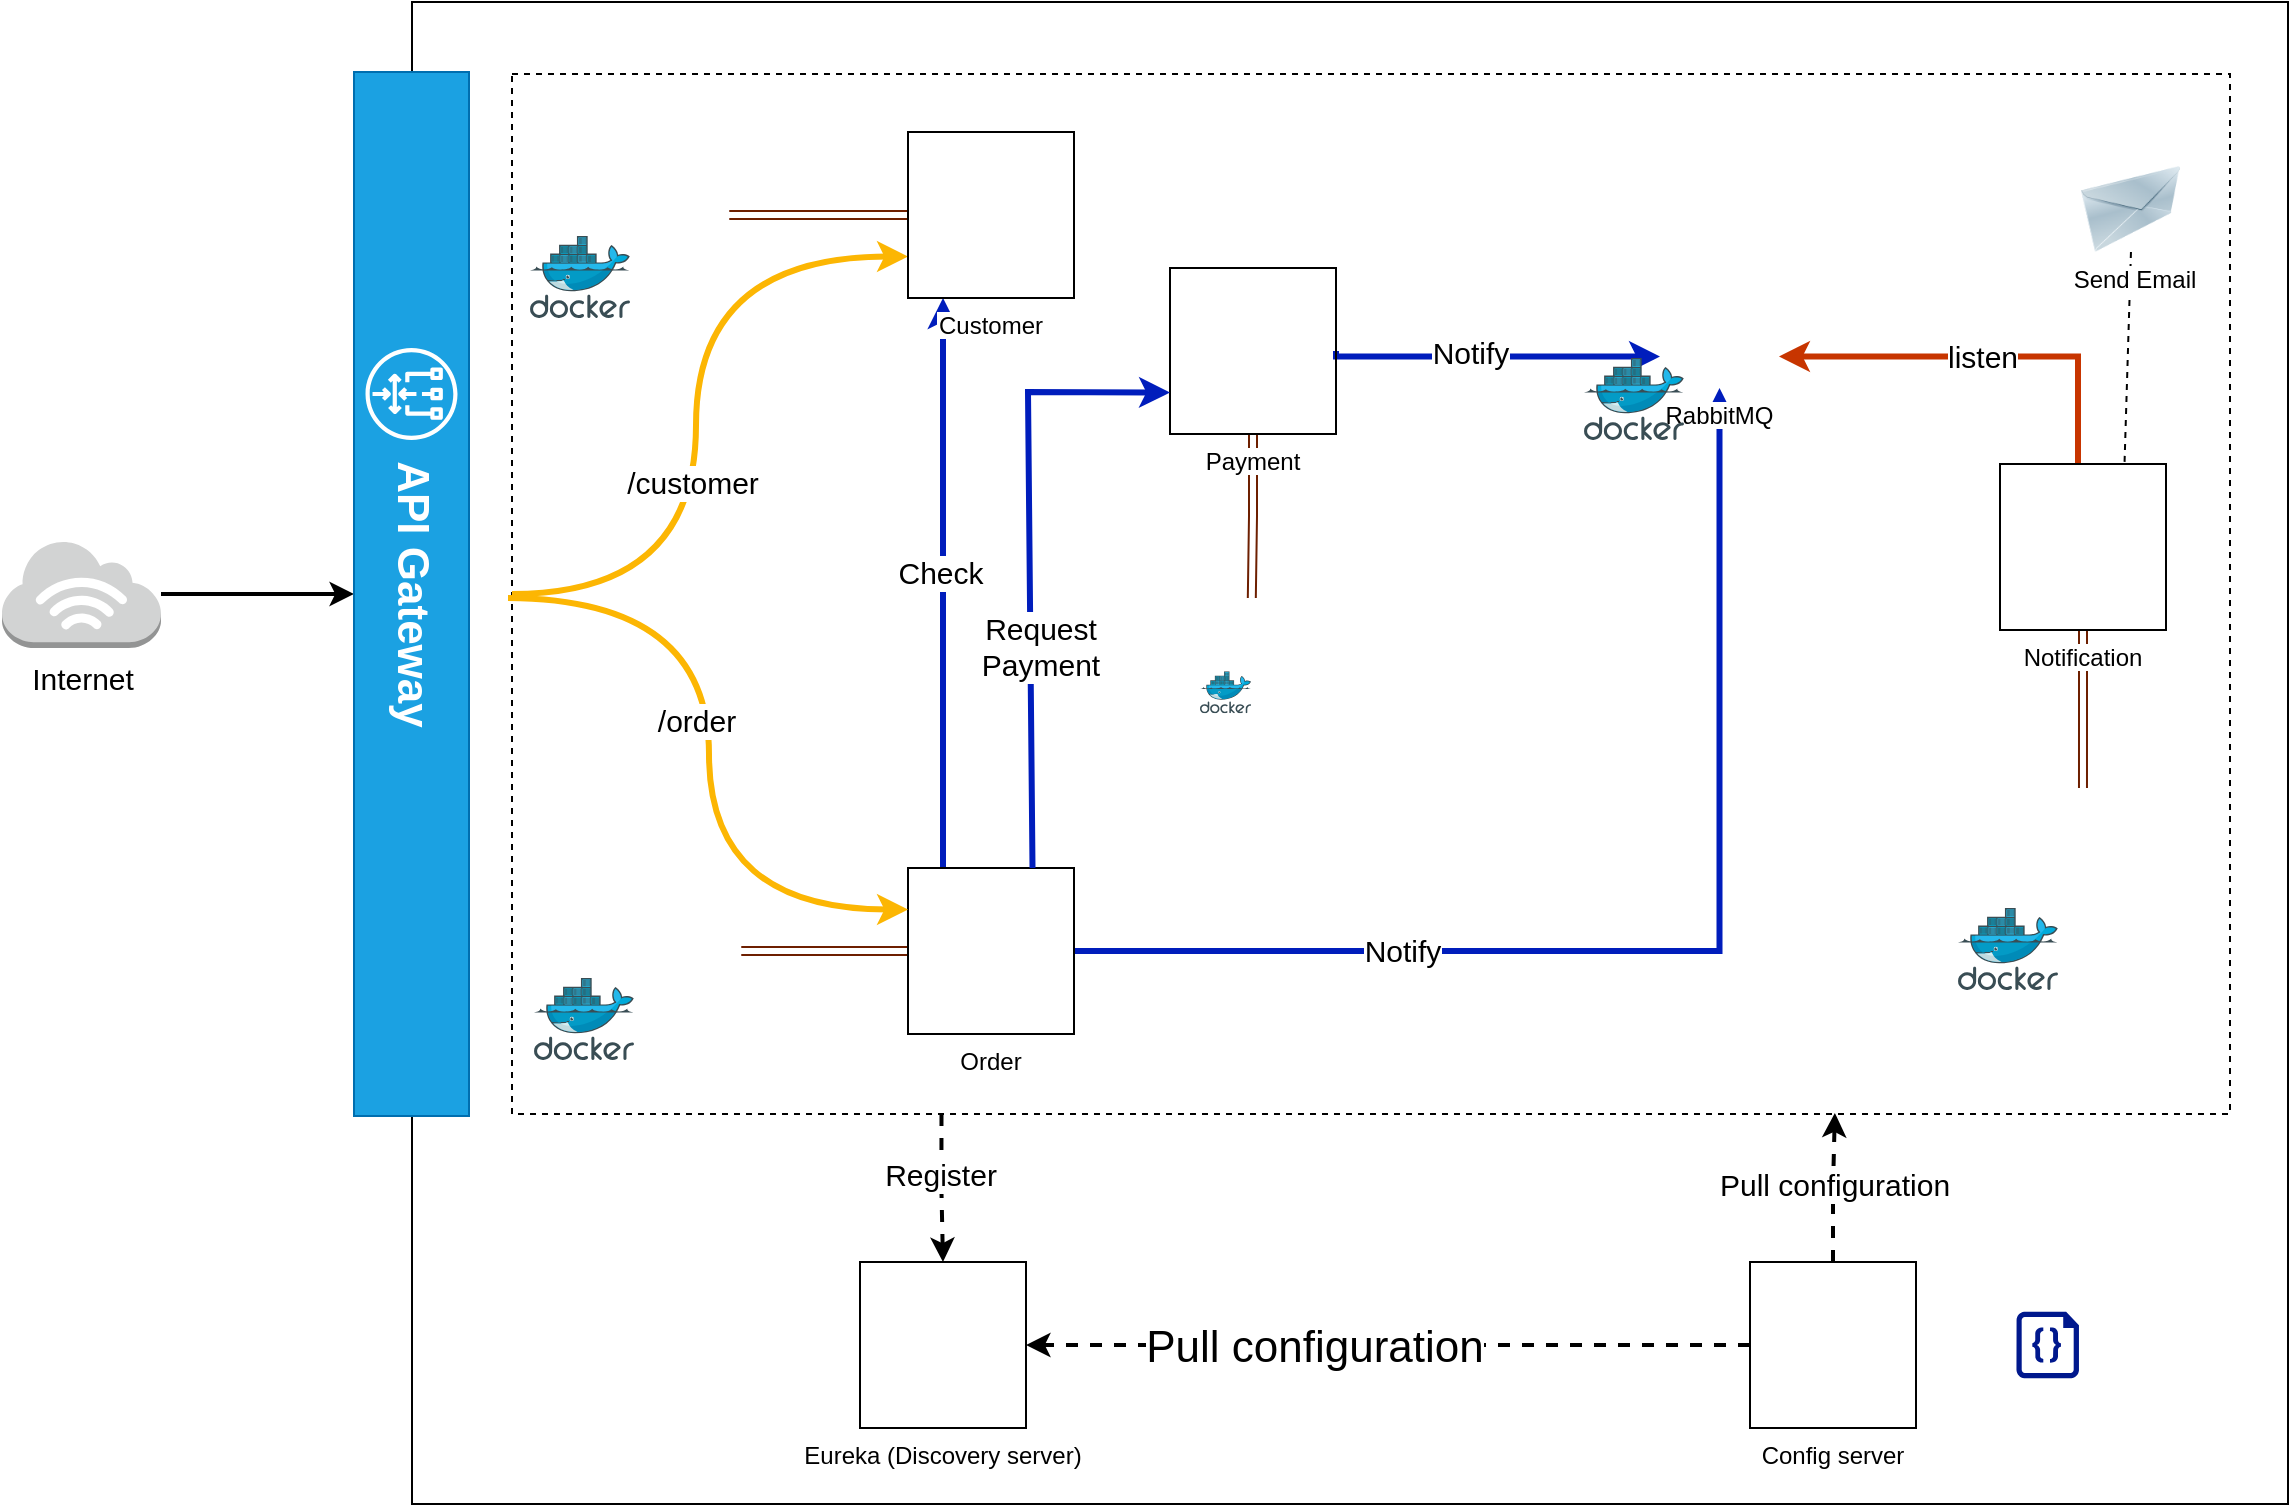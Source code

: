 <mxfile version="20.5.3" type="embed" pages="3"><diagram id="VbmSNMpitOyS2P8errUJ" name="Page-1"><mxGraphModel dx="2134" dy="1097" grid="0" gridSize="10" guides="1" tooltips="1" connect="1" arrows="1" fold="1" page="1" pageScale="1" pageWidth="1169" pageHeight="827" math="0" shadow="0"><root><mxCell id="0"/><mxCell id="1" parent="0"/><mxCell id="O6HLDK9tNG4gK17g9pfa-27" value="" style="rounded=0;whiteSpace=wrap;html=1;sketch=0;fillColor=none;" parent="1" vertex="1"><mxGeometry x="213" y="55" width="938" height="751" as="geometry"/></mxCell><mxCell id="O6HLDK9tNG4gK17g9pfa-96" style="edgeStyle=orthogonalEdgeStyle;rounded=0;orthogonalLoop=1;jettySize=auto;html=1;exitX=0.25;exitY=1;exitDx=0;exitDy=0;entryX=0.5;entryY=0;entryDx=0;entryDy=0;strokeColor=default;strokeWidth=2;fontSize=15;endSize=6;dashed=1;" parent="1" source="O6HLDK9tNG4gK17g9pfa-21" target="O6HLDK9tNG4gK17g9pfa-4" edge="1"><mxGeometry relative="1" as="geometry"/></mxCell><mxCell id="O6HLDK9tNG4gK17g9pfa-100" value="Register" style="edgeLabel;html=1;align=center;verticalAlign=middle;resizable=0;points=[];fontSize=15;" parent="O6HLDK9tNG4gK17g9pfa-96" vertex="1" connectable="0"><mxGeometry x="-0.213" y="-1" relative="1" as="geometry"><mxPoint as="offset"/></mxGeometry></mxCell><mxCell id="O6HLDK9tNG4gK17g9pfa-21" value="" style="rounded=0;whiteSpace=wrap;html=1;sketch=0;fillColor=none;dashed=1;" parent="1" vertex="1"><mxGeometry x="263" y="91" width="859" height="520" as="geometry"/></mxCell><mxCell id="O6HLDK9tNG4gK17g9pfa-70" value="listen" style="edgeStyle=orthogonalEdgeStyle;rounded=0;orthogonalLoop=1;jettySize=auto;html=1;entryX=1;entryY=0.75;entryDx=0;entryDy=0;fontSize=15;endSize=6;strokeWidth=3;fillColor=#fa6800;strokeColor=#C73500;" parent="1" source="O6HLDK9tNG4gK17g9pfa-8" target="O6HLDK9tNG4gK17g9pfa-10" edge="1"><mxGeometry relative="1" as="geometry"><Array as="points"><mxPoint x="1046" y="232"/></Array></mxGeometry></mxCell><mxCell id="O6HLDK9tNG4gK17g9pfa-72" style="edgeStyle=orthogonalEdgeStyle;rounded=0;orthogonalLoop=1;jettySize=auto;html=1;exitX=0.5;exitY=1;exitDx=0;exitDy=0;entryX=0.5;entryY=0;entryDx=0;entryDy=0;fontSize=15;strokeWidth=1;fillColor=#a0522d;strokeColor=#6D1F00;shape=link;" parent="1" source="O6HLDK9tNG4gK17g9pfa-8" edge="1"><mxGeometry relative="1" as="geometry"><mxPoint x="1048.495" y="448" as="targetPoint"/></mxGeometry></mxCell><mxCell id="O6HLDK9tNG4gK17g9pfa-8" value="Notification" style="shape=image;verticalLabelPosition=bottom;labelBackgroundColor=default;verticalAlign=top;aspect=fixed;imageAspect=0;image=https://pbs.twimg.com/profile_images/1235868806079057921/fTL08u_H_400x400.png;imageBorder=default;" parent="1" vertex="1"><mxGeometry x="1007" y="286" width="83" height="83" as="geometry"/></mxCell><mxCell id="O6HLDK9tNG4gK17g9pfa-4" value="Eureka (Discovery server)" style="shape=image;verticalLabelPosition=bottom;labelBackgroundColor=default;verticalAlign=top;aspect=fixed;imageAspect=0;image=https://pbs.twimg.com/profile_images/1235868806079057921/fTL08u_H_400x400.png;imageBorder=default;" parent="1" vertex="1"><mxGeometry x="437" y="685" width="83" height="83" as="geometry"/></mxCell><mxCell id="O6HLDK9tNG4gK17g9pfa-48" style="edgeStyle=orthogonalEdgeStyle;rounded=0;orthogonalLoop=1;jettySize=auto;html=1;fontSize=15;strokeWidth=1;fillColor=#a0522d;strokeColor=#6D1F00;shape=link;" parent="1" source="O6HLDK9tNG4gK17g9pfa-6" target="O6HLDK9tNG4gK17g9pfa-17" edge="1"><mxGeometry relative="1" as="geometry"/></mxCell><mxCell id="O6HLDK9tNG4gK17g9pfa-47" style="edgeStyle=orthogonalEdgeStyle;rounded=0;orthogonalLoop=1;jettySize=auto;html=1;fontSize=15;strokeWidth=1;fillColor=#a0522d;strokeColor=#6D1F00;shape=link;" parent="1" source="O6HLDK9tNG4gK17g9pfa-11" target="O6HLDK9tNG4gK17g9pfa-19" edge="1"><mxGeometry relative="1" as="geometry"/></mxCell><mxCell id="O6HLDK9tNG4gK17g9pfa-58" style="edgeStyle=orthogonalEdgeStyle;rounded=0;orthogonalLoop=1;jettySize=auto;html=1;fontSize=15;endSize=6;strokeWidth=3;strokeColor=#001DBC;fillColor=#0050ef;" parent="1" edge="1"><mxGeometry relative="1" as="geometry"><mxPoint x="478.5" y="488" as="sourcePoint"/><mxPoint x="478.5" y="203" as="targetPoint"/></mxGeometry></mxCell><mxCell id="O6HLDK9tNG4gK17g9pfa-78" value="Check" style="edgeLabel;html=1;align=center;verticalAlign=middle;resizable=0;points=[];fontSize=15;" parent="O6HLDK9tNG4gK17g9pfa-58" vertex="1" connectable="0"><mxGeometry x="-0.35" y="1" relative="1" as="geometry"><mxPoint x="-1" y="-56" as="offset"/></mxGeometry></mxCell><mxCell id="O6HLDK9tNG4gK17g9pfa-66" style="edgeStyle=orthogonalEdgeStyle;rounded=0;orthogonalLoop=1;jettySize=auto;html=1;fontSize=15;endSize=6;strokeWidth=3;fillColor=#0050ef;strokeColor=#001DBC;" parent="1" source="O6HLDK9tNG4gK17g9pfa-11" target="O6HLDK9tNG4gK17g9pfa-10" edge="1"><mxGeometry relative="1" as="geometry"/></mxCell><mxCell id="O6HLDK9tNG4gK17g9pfa-83" value="Notify" style="edgeLabel;html=1;align=center;verticalAlign=middle;resizable=0;points=[];fontSize=15;" parent="O6HLDK9tNG4gK17g9pfa-66" vertex="1" connectable="0"><mxGeometry x="-0.29" y="-1" relative="1" as="geometry"><mxPoint x="-51" y="-2" as="offset"/></mxGeometry></mxCell><mxCell id="O6HLDK9tNG4gK17g9pfa-11" value="Order" style="shape=image;verticalLabelPosition=bottom;labelBackgroundColor=default;verticalAlign=top;aspect=fixed;imageAspect=0;image=https://pbs.twimg.com/profile_images/1235868806079057921/fTL08u_H_400x400.png;imageBorder=default;" parent="1" vertex="1"><mxGeometry x="461" y="488" width="83" height="83" as="geometry"/></mxCell><mxCell id="O6HLDK9tNG4gK17g9pfa-17" value="" style="shape=image;verticalLabelPosition=bottom;labelBackgroundColor=default;verticalAlign=top;aspect=fixed;imageAspect=0;image=https://www.opc-router.de/wp-content/uploads/2021/03/mongodb_thumbnail.png;" parent="1" vertex="1"><mxGeometry x="301" y="114" width="70.63" height="95" as="geometry"/></mxCell><mxCell id="O6HLDK9tNG4gK17g9pfa-19" value="" style="shape=image;verticalLabelPosition=bottom;labelBackgroundColor=default;verticalAlign=top;aspect=fixed;imageAspect=0;image=https://upload.wikimedia.org/wikipedia/commons/thumb/b/ba/Database-postgres.svg/1448px-Database-postgres.svg.png;" parent="1" vertex="1"><mxGeometry x="307" y="479.6" width="70.63" height="99.8" as="geometry"/></mxCell><mxCell id="O6HLDK9tNG4gK17g9pfa-24" value="" style="sketch=0;aspect=fixed;html=1;points=[];align=center;image;fontSize=12;image=img/lib/mscae/Docker.svg;fillColor=none;" parent="1" vertex="1"><mxGeometry x="274" y="543" width="50" height="41" as="geometry"/></mxCell><mxCell id="O6HLDK9tNG4gK17g9pfa-25" value="" style="sketch=0;aspect=fixed;html=1;points=[];align=center;image;fontSize=12;image=img/lib/mscae/Docker.svg;fillColor=none;" parent="1" vertex="1"><mxGeometry x="272" y="172" width="50" height="41" as="geometry"/></mxCell><mxCell id="O6HLDK9tNG4gK17g9pfa-81" style="edgeStyle=orthogonalEdgeStyle;rounded=0;orthogonalLoop=1;jettySize=auto;html=1;exitX=1;exitY=0.5;exitDx=0;exitDy=0;entryX=0;entryY=0.75;entryDx=0;entryDy=0;strokeColor=#001DBC;strokeWidth=3;fontSize=15;endSize=6;fillColor=#0050ef;" parent="1" source="O6HLDK9tNG4gK17g9pfa-2" target="O6HLDK9tNG4gK17g9pfa-10" edge="1"><mxGeometry relative="1" as="geometry"><Array as="points"><mxPoint x="675" y="232"/></Array></mxGeometry></mxCell><mxCell id="O6HLDK9tNG4gK17g9pfa-84" value="Notify" style="edgeLabel;html=1;align=center;verticalAlign=middle;resizable=0;points=[];fontSize=15;" parent="O6HLDK9tNG4gK17g9pfa-81" vertex="1" connectable="0"><mxGeometry x="-0.105" y="-2" relative="1" as="geometry"><mxPoint x="-4" y="-5" as="offset"/></mxGeometry></mxCell><mxCell id="O6HLDK9tNG4gK17g9pfa-93" style="edgeStyle=orthogonalEdgeStyle;rounded=0;orthogonalLoop=1;jettySize=auto;html=1;entryX=0.25;entryY=0;entryDx=0;entryDy=0;strokeColor=#6D1F00;strokeWidth=1;fontSize=15;endSize=6;fillColor=#a0522d;shape=link;" parent="1" source="O6HLDK9tNG4gK17g9pfa-2" target="O6HLDK9tNG4gK17g9pfa-87" edge="1"><mxGeometry relative="1" as="geometry"/></mxCell><mxCell id="O6HLDK9tNG4gK17g9pfa-2" value="Payment" style="shape=image;verticalLabelPosition=bottom;labelBackgroundColor=default;verticalAlign=top;aspect=fixed;imageAspect=0;image=https://pbs.twimg.com/profile_images/1235868806079057921/fTL08u_H_400x400.png;imageBorder=default;" parent="1" vertex="1"><mxGeometry x="592" y="188" width="83" height="83" as="geometry"/></mxCell><mxCell id="O6HLDK9tNG4gK17g9pfa-104" style="edgeStyle=orthogonalEdgeStyle;rounded=0;orthogonalLoop=1;jettySize=auto;html=1;entryX=0.5;entryY=1;entryDx=0;entryDy=0;strokeColor=default;strokeWidth=2;fontSize=22;endSize=6;" parent="1" source="O6HLDK9tNG4gK17g9pfa-32" target="O6HLDK9tNG4gK17g9pfa-102" edge="1"><mxGeometry relative="1" as="geometry"/></mxCell><mxCell id="O6HLDK9tNG4gK17g9pfa-32" value="Internet" style="outlineConnect=0;dashed=0;verticalLabelPosition=bottom;verticalAlign=top;align=center;html=1;shape=mxgraph.aws3.internet_3;fillColor=#D2D3D3;gradientColor=none;sketch=0;fontSize=15;" parent="1" vertex="1"><mxGeometry x="8" y="324" width="79.5" height="54" as="geometry"/></mxCell><mxCell id="O6HLDK9tNG4gK17g9pfa-33" value="" style="image;html=1;image=img/lib/clip_art/networking/Email_128x128.png;sketch=0;fontSize=15;fillColor=none;" parent="1" vertex="1"><mxGeometry x="1046.48" y="137" width="52" height="43" as="geometry"/></mxCell><mxCell id="O6HLDK9tNG4gK17g9pfa-50" value="" style="endArrow=classic;html=1;rounded=0;fontSize=15;endSize=6;entryX=0;entryY=0.75;entryDx=0;entryDy=0;strokeWidth=3;strokeColor=#fcb603;fillColor=#ffcd28;gradientColor=#ffa500;exitX=0;exitY=0.5;exitDx=0;exitDy=0;edgeStyle=orthogonalEdgeStyle;curved=1;" parent="1" source="O6HLDK9tNG4gK17g9pfa-21" target="O6HLDK9tNG4gK17g9pfa-6" edge="1"><mxGeometry width="50" height="50" relative="1" as="geometry"><mxPoint x="267" y="350" as="sourcePoint"/><mxPoint x="317" y="300" as="targetPoint"/><Array as="points"><mxPoint x="355" y="351"/><mxPoint x="355" y="182"/></Array></mxGeometry></mxCell><mxCell id="O6HLDK9tNG4gK17g9pfa-59" value="/customer" style="edgeLabel;html=1;align=center;verticalAlign=middle;resizable=0;points=[];fontSize=15;" parent="O6HLDK9tNG4gK17g9pfa-50" vertex="1" connectable="0"><mxGeometry x="-0.505" y="1" relative="1" as="geometry"><mxPoint x="-1" y="-55" as="offset"/></mxGeometry></mxCell><mxCell id="O6HLDK9tNG4gK17g9pfa-51" value="" style="endArrow=classic;html=1;rounded=0;fontSize=15;endSize=6;exitX=1;exitY=0.5;exitDx=0;exitDy=0;strokeWidth=3;strokeColor=#fcb603;fillColor=#ffcd28;gradientColor=#ffa500;edgeStyle=orthogonalEdgeStyle;curved=1;entryX=0;entryY=0.25;entryDx=0;entryDy=0;" parent="1" target="O6HLDK9tNG4gK17g9pfa-11" edge="1"><mxGeometry width="50" height="50" relative="1" as="geometry"><mxPoint x="261.0" y="353" as="sourcePoint"/><mxPoint x="367.32" y="342" as="targetPoint"/></mxGeometry></mxCell><mxCell id="O6HLDK9tNG4gK17g9pfa-60" value="/order" style="edgeLabel;html=1;align=center;verticalAlign=middle;resizable=0;points=[];fontSize=15;" parent="O6HLDK9tNG4gK17g9pfa-51" vertex="1" connectable="0"><mxGeometry x="0.28" y="-3" relative="1" as="geometry"><mxPoint x="-4" y="-67" as="offset"/></mxGeometry></mxCell><mxCell id="O6HLDK9tNG4gK17g9pfa-61" value="" style="endArrow=classic;html=1;rounded=0;fontSize=15;endSize=6;entryX=0;entryY=0.75;entryDx=0;entryDy=0;strokeWidth=3;strokeColor=#001DBC;fillColor=#0050ef;exitX=0.75;exitY=0;exitDx=0;exitDy=0;" parent="1" source="O6HLDK9tNG4gK17g9pfa-11" target="O6HLDK9tNG4gK17g9pfa-2" edge="1"><mxGeometry width="50" height="50" relative="1" as="geometry"><mxPoint x="529" y="503.4" as="sourcePoint"/><mxPoint x="579" y="453" as="targetPoint"/><Array as="points"><mxPoint x="521" y="250"/></Array></mxGeometry></mxCell><mxCell id="O6HLDK9tNG4gK17g9pfa-79" value="Request&lt;br&gt;Payment" style="edgeLabel;html=1;align=center;verticalAlign=middle;resizable=0;points=[];fontSize=15;" parent="O6HLDK9tNG4gK17g9pfa-61" vertex="1" connectable="0"><mxGeometry x="-0.285" y="3" relative="1" as="geometry"><mxPoint x="8" y="-1" as="offset"/></mxGeometry></mxCell><mxCell id="O6HLDK9tNG4gK17g9pfa-76" value="" style="endArrow=none;dashed=1;html=1;strokeWidth=1;rounded=0;strokeColor=default;fontSize=15;endSize=6;entryX=0.75;entryY=0;entryDx=0;entryDy=0;exitX=0.5;exitY=1;exitDx=0;exitDy=0;" parent="1" source="O6HLDK9tNG4gK17g9pfa-33" target="O6HLDK9tNG4gK17g9pfa-8" edge="1"><mxGeometry width="50" height="50" relative="1" as="geometry"><mxPoint x="953" y="374" as="sourcePoint"/><mxPoint x="1003" y="324" as="targetPoint"/></mxGeometry></mxCell><mxCell id="O6HLDK9tNG4gK17g9pfa-106" value="Send Email" style="edgeLabel;html=1;align=center;verticalAlign=middle;resizable=0;points=[];fontSize=12;" parent="O6HLDK9tNG4gK17g9pfa-76" vertex="1" connectable="0"><mxGeometry x="-0.366" y="1" relative="1" as="geometry"><mxPoint x="1" y="-20" as="offset"/></mxGeometry></mxCell><mxCell id="O6HLDK9tNG4gK17g9pfa-10" value="RabbitMQ" style="shape=image;verticalLabelPosition=bottom;labelBackgroundColor=default;verticalAlign=top;aspect=fixed;imageAspect=0;image=https://cdn.freebiesupply.com/logos/large/2x/rabbitmq-logo-png-transparent.png;" parent="1" vertex="1"><mxGeometry x="837" y="185" width="59.49" height="63" as="geometry"/></mxCell><mxCell id="O6HLDK9tNG4gK17g9pfa-6" value="Customer" style="shape=image;verticalLabelPosition=bottom;labelBackgroundColor=default;verticalAlign=top;aspect=fixed;imageAspect=0;image=https://pbs.twimg.com/profile_images/1235868806079057921/fTL08u_H_400x400.png;imageBorder=default;" parent="1" vertex="1"><mxGeometry x="461" y="120" width="83" height="83" as="geometry"/></mxCell><mxCell id="O6HLDK9tNG4gK17g9pfa-86" value="" style="group" parent="1" vertex="1" connectable="0"><mxGeometry x="607" y="353" width="53" height="60.4" as="geometry"/></mxCell><mxCell id="O6HLDK9tNG4gK17g9pfa-87" value="" style="shape=image;verticalLabelPosition=bottom;labelBackgroundColor=default;verticalAlign=top;aspect=fixed;imageAspect=0;image=https://upload.wikimedia.org/wikipedia/commons/thumb/b/ba/Database-postgres.svg/1448px-Database-postgres.svg.png;" parent="O6HLDK9tNG4gK17g9pfa-86" vertex="1"><mxGeometry x="16.877" width="36.123" height="51.041" as="geometry"/></mxCell><mxCell id="O6HLDK9tNG4gK17g9pfa-88" value="" style="sketch=0;aspect=fixed;html=1;points=[];align=center;image;fontSize=12;image=img/lib/mscae/Docker.svg;fillColor=none;" parent="O6HLDK9tNG4gK17g9pfa-86" vertex="1"><mxGeometry y="36.68" width="25.572" height="20.969" as="geometry"/></mxCell><mxCell id="O6HLDK9tNG4gK17g9pfa-97" style="edgeStyle=orthogonalEdgeStyle;rounded=0;orthogonalLoop=1;jettySize=auto;html=1;entryX=0.77;entryY=0.999;entryDx=0;entryDy=0;entryPerimeter=0;dashed=1;strokeColor=default;strokeWidth=2;fontSize=15;endSize=6;" parent="1" source="O6HLDK9tNG4gK17g9pfa-20" target="O6HLDK9tNG4gK17g9pfa-21" edge="1"><mxGeometry relative="1" as="geometry"/></mxCell><mxCell id="O6HLDK9tNG4gK17g9pfa-101" value="Pull configuration" style="edgeLabel;html=1;align=center;verticalAlign=middle;resizable=0;points=[];fontSize=15;" parent="O6HLDK9tNG4gK17g9pfa-97" vertex="1" connectable="0"><mxGeometry x="0.058" y="1" relative="1" as="geometry"><mxPoint as="offset"/></mxGeometry></mxCell><mxCell id="O6HLDK9tNG4gK17g9pfa-98" value="" style="group" parent="1" vertex="1" connectable="0"><mxGeometry x="882" y="685" width="164.48" height="83" as="geometry"/></mxCell><mxCell id="O6HLDK9tNG4gK17g9pfa-20" value="Config server" style="shape=image;verticalLabelPosition=bottom;labelBackgroundColor=default;verticalAlign=top;aspect=fixed;imageAspect=0;image=https://pbs.twimg.com/profile_images/1235868806079057921/fTL08u_H_400x400.png;imageBorder=default;" parent="O6HLDK9tNG4gK17g9pfa-98" vertex="1"><mxGeometry width="83" height="83" as="geometry"/></mxCell><mxCell id="O6HLDK9tNG4gK17g9pfa-22" value="" style="shape=image;verticalLabelPosition=bottom;labelBackgroundColor=default;verticalAlign=top;aspect=fixed;imageAspect=0;image=https://cdn-icons-png.flaticon.com/512/25/25231.png;" parent="O6HLDK9tNG4gK17g9pfa-98" vertex="1"><mxGeometry x="90" y="27.13" width="29" height="29" as="geometry"/></mxCell><mxCell id="O6HLDK9tNG4gK17g9pfa-23" value="" style="sketch=0;aspect=fixed;pointerEvents=1;shadow=0;dashed=0;html=1;strokeColor=none;labelPosition=center;verticalLabelPosition=bottom;verticalAlign=top;align=center;fillColor=#00188D;shape=mxgraph.azure.code_file" parent="O6HLDK9tNG4gK17g9pfa-98" vertex="1"><mxGeometry x="133.22" y="24.88" width="31.26" height="33.25" as="geometry"/></mxCell><mxCell id="O6HLDK9tNG4gK17g9pfa-99" style="edgeStyle=orthogonalEdgeStyle;rounded=0;orthogonalLoop=1;jettySize=auto;html=1;dashed=1;strokeColor=default;strokeWidth=2;fontSize=15;endSize=6;" parent="1" source="O6HLDK9tNG4gK17g9pfa-20" target="O6HLDK9tNG4gK17g9pfa-4" edge="1"><mxGeometry relative="1" as="geometry"/></mxCell><mxCell id="O6HLDK9tNG4gK17g9pfa-105" value="Pull configuration" style="edgeLabel;html=1;align=center;verticalAlign=middle;resizable=0;points=[];fontSize=22;" parent="O6HLDK9tNG4gK17g9pfa-99" vertex="1" connectable="0"><mxGeometry x="0.208" y="1" relative="1" as="geometry"><mxPoint as="offset"/></mxGeometry></mxCell><mxCell id="O6HLDK9tNG4gK17g9pfa-102" value="API Gateway" style="rounded=0;labelBackgroundColor=none;labelBorderColor=none;sketch=0;strokeColor=#006EAF;fontSize=22;fillColor=#1ba1e2;html=1;whiteSpace=wrap;rotation=90;fontColor=#ffffff;fontStyle=1" parent="1" vertex="1"><mxGeometry x="-48.25" y="322.25" width="522" height="57.5" as="geometry"/></mxCell><mxCell id="O6HLDK9tNG4gK17g9pfa-103" value="" style="sketch=0;outlineConnect=0;dashed=0;verticalLabelPosition=bottom;verticalAlign=top;align=center;html=1;fontSize=12;fontStyle=0;aspect=fixed;pointerEvents=1;shape=mxgraph.aws4.gateway_load_balancer;labelBackgroundColor=none;labelBorderColor=none;" parent="1" vertex="1"><mxGeometry x="189.75" y="228" width="46" height="46" as="geometry"/></mxCell><mxCell id="O6HLDK9tNG4gK17g9pfa-26" value="" style="sketch=0;aspect=fixed;html=1;points=[];align=center;image;fontSize=12;image=img/lib/mscae/Docker.svg;fillColor=none;" parent="1" vertex="1"><mxGeometry x="799" y="233" width="50" height="41" as="geometry"/></mxCell><mxCell id="Sr1AToIsDmf1QCaqVxD8-1" value="" style="shape=image;verticalLabelPosition=bottom;labelBackgroundColor=default;verticalAlign=top;aspect=fixed;imageAspect=0;image=https://www.opc-router.de/wp-content/uploads/2021/03/mongodb_thumbnail.png;" parent="1" vertex="1"><mxGeometry x="1015" y="450" width="70.63" height="95" as="geometry"/></mxCell><mxCell id="Sr1AToIsDmf1QCaqVxD8-2" value="" style="sketch=0;aspect=fixed;html=1;points=[];align=center;image;fontSize=12;image=img/lib/mscae/Docker.svg;fillColor=none;" parent="1" vertex="1"><mxGeometry x="986" y="508" width="50" height="41" as="geometry"/></mxCell></root></mxGraphModel></diagram><diagram name="simple-ms-app" id="Hk2y3JhsyjX309pMNDhN"><mxGraphModel dx="2586" dy="1097" grid="0" gridSize="10" guides="1" tooltips="1" connect="0" arrows="0" fold="1" page="0" pageScale="1" pageWidth="1169" pageHeight="827" background="none" math="0" shadow="0"><root><mxCell id="Mkz1561AUryzhJ5JRjOw-0"/><mxCell id="Mkz1561AUryzhJ5JRjOw-1" parent="Mkz1561AUryzhJ5JRjOw-0"/><mxCell id="Mkz1561AUryzhJ5JRjOw-2" value="" style="rounded=0;whiteSpace=wrap;html=1;sketch=0;fillColor=none;" parent="Mkz1561AUryzhJ5JRjOw-1" vertex="1"><mxGeometry x="213" y="66" width="938" height="595" as="geometry"/></mxCell><mxCell id="Mkz1561AUryzhJ5JRjOw-3" style="edgeStyle=orthogonalEdgeStyle;rounded=0;orthogonalLoop=1;jettySize=auto;html=1;exitX=0.25;exitY=1;exitDx=0;exitDy=0;entryX=0.5;entryY=0;entryDx=0;entryDy=0;strokeColor=default;strokeWidth=2;fontSize=15;endSize=6;dashed=1;" parent="Mkz1561AUryzhJ5JRjOw-1" source="Mkz1561AUryzhJ5JRjOw-5" target="Mkz1561AUryzhJ5JRjOw-9" edge="1"><mxGeometry relative="1" as="geometry"/></mxCell><mxCell id="Mkz1561AUryzhJ5JRjOw-4" value="Register" style="edgeLabel;html=1;align=center;verticalAlign=middle;resizable=0;points=[];fontSize=15;" parent="Mkz1561AUryzhJ5JRjOw-3" vertex="1" connectable="0"><mxGeometry x="-0.213" y="-1" relative="1" as="geometry"><mxPoint as="offset"/></mxGeometry></mxCell><mxCell id="Mkz1561AUryzhJ5JRjOw-5" value="" style="rounded=0;whiteSpace=wrap;html=1;sketch=0;fillColor=none;dashed=1;" parent="Mkz1561AUryzhJ5JRjOw-1" vertex="1"><mxGeometry x="263" y="91" width="859" height="520" as="geometry"/></mxCell><mxCell id="Mkz1561AUryzhJ5JRjOw-6" value="listen" style="edgeStyle=orthogonalEdgeStyle;rounded=0;orthogonalLoop=1;jettySize=auto;html=1;entryX=1;entryY=0.75;entryDx=0;entryDy=0;fontSize=15;endSize=6;strokeWidth=3;fillColor=#fa6800;strokeColor=#C73500;" parent="Mkz1561AUryzhJ5JRjOw-1" edge="1"><mxGeometry relative="1" as="geometry"><Array as="points"><mxPoint x="1046" y="232"/></Array><mxPoint x="1046.0" y="286" as="sourcePoint"/></mxGeometry></mxCell><mxCell id="Mkz1561AUryzhJ5JRjOw-9" value="Eureka (Discovery server)" style="shape=image;verticalLabelPosition=bottom;labelBackgroundColor=default;verticalAlign=top;aspect=fixed;imageAspect=0;image=https://pbs.twimg.com/profile_images/1235868806079057921/fTL08u_H_400x400.png;imageBorder=default;" parent="Mkz1561AUryzhJ5JRjOw-1" vertex="1"><mxGeometry x="437" y="685" width="83" height="83" as="geometry"/></mxCell><mxCell id="Mkz1561AUryzhJ5JRjOw-10" style="edgeStyle=orthogonalEdgeStyle;rounded=0;orthogonalLoop=1;jettySize=auto;html=1;fontSize=15;strokeWidth=1;fillColor=#a0522d;strokeColor=#6D1F00;shape=link;" parent="Mkz1561AUryzhJ5JRjOw-1" source="Mkz1561AUryzhJ5JRjOw-37" edge="1"><mxGeometry relative="1" as="geometry"><mxPoint x="699" y="161.5" as="targetPoint"/></mxGeometry></mxCell><mxCell id="Mkz1561AUryzhJ5JRjOw-11" style="edgeStyle=orthogonalEdgeStyle;rounded=0;orthogonalLoop=1;jettySize=auto;html=1;fontSize=15;strokeWidth=1;fillColor=#a0522d;strokeColor=#6D1F00;shape=link;" parent="Mkz1561AUryzhJ5JRjOw-1" source="Mkz1561AUryzhJ5JRjOw-16" target="Mkz1561AUryzhJ5JRjOw-18" edge="1"><mxGeometry relative="1" as="geometry"/></mxCell><mxCell id="Mkz1561AUryzhJ5JRjOw-12" style="edgeStyle=orthogonalEdgeStyle;rounded=0;orthogonalLoop=1;jettySize=auto;html=1;fontSize=15;endSize=6;strokeWidth=2;strokeColor=#001DBC;fillColor=#0050ef;" parent="Mkz1561AUryzhJ5JRjOw-1" edge="1"><mxGeometry relative="1" as="geometry"><mxPoint x="502.19" y="488" as="sourcePoint"/><mxPoint x="502.19" y="203" as="targetPoint"/></mxGeometry></mxCell><mxCell id="Mkz1561AUryzhJ5JRjOw-13" value="HTTP" style="edgeLabel;html=1;align=center;verticalAlign=middle;resizable=0;points=[];fontSize=15;" parent="Mkz1561AUryzhJ5JRjOw-12" vertex="1" connectable="0"><mxGeometry x="-0.35" y="1" relative="1" as="geometry"><mxPoint x="-1" y="-56" as="offset"/></mxGeometry></mxCell><mxCell id="PV4jSnhk1A6-MapW2e3p-5" style="edgeStyle=orthogonalEdgeStyle;rounded=0;orthogonalLoop=1;jettySize=auto;html=1;exitX=0.75;exitY=0;exitDx=0;exitDy=0;entryX=0;entryY=0.5;entryDx=0;entryDy=0;" parent="Mkz1561AUryzhJ5JRjOw-1" source="Mkz1561AUryzhJ5JRjOw-16" target="PV4jSnhk1A6-MapW2e3p-3" edge="1"><mxGeometry relative="1" as="geometry"/></mxCell><mxCell id="Mkz1561AUryzhJ5JRjOw-16" value="School" style="shape=image;verticalLabelPosition=bottom;labelBackgroundColor=default;verticalAlign=top;aspect=fixed;imageAspect=0;image=https://pbs.twimg.com/profile_images/1235868806079057921/fTL08u_H_400x400.png;imageBorder=default;" parent="Mkz1561AUryzhJ5JRjOw-1" vertex="1"><mxGeometry x="461" y="488" width="83" height="83" as="geometry"/></mxCell><mxCell id="Mkz1561AUryzhJ5JRjOw-18" value="" style="shape=image;verticalLabelPosition=bottom;labelBackgroundColor=default;verticalAlign=top;aspect=fixed;imageAspect=0;image=https://upload.wikimedia.org/wikipedia/commons/thumb/b/ba/Database-postgres.svg/1448px-Database-postgres.svg.png;" parent="Mkz1561AUryzhJ5JRjOw-1" vertex="1"><mxGeometry x="699" y="479.6" width="70.63" height="99.8" as="geometry"/></mxCell><mxCell id="Mkz1561AUryzhJ5JRjOw-19" value="" style="sketch=0;aspect=fixed;html=1;points=[];align=center;image;fontSize=12;image=img/lib/mscae/Docker.svg;fillColor=none;" parent="Mkz1561AUryzhJ5JRjOw-1" vertex="1"><mxGeometry x="739" y="547" width="50" height="41" as="geometry"/></mxCell><mxCell id="Mkz1561AUryzhJ5JRjOw-25" style="edgeStyle=orthogonalEdgeStyle;rounded=0;orthogonalLoop=1;jettySize=auto;html=1;entryX=0.5;entryY=1;entryDx=0;entryDy=0;strokeColor=default;strokeWidth=2;fontSize=22;endSize=6;" parent="Mkz1561AUryzhJ5JRjOw-1" source="Mkz1561AUryzhJ5JRjOw-26" target="Mkz1561AUryzhJ5JRjOw-49" edge="1"><mxGeometry relative="1" as="geometry"/></mxCell><mxCell id="Mkz1561AUryzhJ5JRjOw-26" value="Internet" style="outlineConnect=0;dashed=0;verticalLabelPosition=bottom;verticalAlign=top;align=center;html=1;shape=mxgraph.aws3.internet_3;fillColor=#D2D3D3;gradientColor=none;sketch=0;fontSize=15;" parent="Mkz1561AUryzhJ5JRjOw-1" vertex="1"><mxGeometry x="8" y="324" width="79.5" height="54" as="geometry"/></mxCell><mxCell id="Mkz1561AUryzhJ5JRjOw-28" value="" style="endArrow=classic;html=1;rounded=0;fontSize=15;endSize=6;entryX=0;entryY=0.75;entryDx=0;entryDy=0;strokeWidth=3;strokeColor=#fcb603;fillColor=#ffcd28;gradientColor=#ffa500;exitX=0;exitY=0.5;exitDx=0;exitDy=0;" parent="Mkz1561AUryzhJ5JRjOw-1" source="Mkz1561AUryzhJ5JRjOw-5" target="Mkz1561AUryzhJ5JRjOw-37" edge="1"><mxGeometry width="50" height="50" relative="1" as="geometry"><mxPoint x="267" y="350" as="sourcePoint"/><mxPoint x="317" y="300" as="targetPoint"/></mxGeometry></mxCell><mxCell id="Mkz1561AUryzhJ5JRjOw-29" value="/students" style="edgeLabel;html=1;align=center;verticalAlign=middle;resizable=0;points=[];fontSize=15;" parent="Mkz1561AUryzhJ5JRjOw-28" vertex="1" connectable="0"><mxGeometry x="-0.505" y="1" relative="1" as="geometry"><mxPoint as="offset"/></mxGeometry></mxCell><mxCell id="Mkz1561AUryzhJ5JRjOw-30" value="" style="endArrow=classic;html=1;rounded=0;fontSize=15;endSize=6;exitX=1;exitY=0.5;exitDx=0;exitDy=0;strokeWidth=3;strokeColor=#fcb603;fillColor=#ffcd28;gradientColor=#ffa500;" parent="Mkz1561AUryzhJ5JRjOw-1" target="Mkz1561AUryzhJ5JRjOw-16" edge="1"><mxGeometry width="50" height="50" relative="1" as="geometry"><mxPoint x="261.0" y="353" as="sourcePoint"/><mxPoint x="367.32" y="342" as="targetPoint"/></mxGeometry></mxCell><mxCell id="Mkz1561AUryzhJ5JRjOw-31" value="/schools" style="edgeLabel;html=1;align=center;verticalAlign=middle;resizable=0;points=[];fontSize=15;" parent="Mkz1561AUryzhJ5JRjOw-30" vertex="1" connectable="0"><mxGeometry x="0.28" y="-3" relative="1" as="geometry"><mxPoint x="-82" y="-69" as="offset"/></mxGeometry></mxCell><mxCell id="PV4jSnhk1A6-MapW2e3p-4" style="edgeStyle=orthogonalEdgeStyle;rounded=0;orthogonalLoop=1;jettySize=auto;html=1;exitX=0.75;exitY=1;exitDx=0;exitDy=0;entryX=0;entryY=0.25;entryDx=0;entryDy=0;" parent="Mkz1561AUryzhJ5JRjOw-1" source="Mkz1561AUryzhJ5JRjOw-37" target="PV4jSnhk1A6-MapW2e3p-3" edge="1"><mxGeometry relative="1" as="geometry"/></mxCell><mxCell id="Mkz1561AUryzhJ5JRjOw-37" value="Student" style="shape=image;verticalLabelPosition=bottom;labelBackgroundColor=default;verticalAlign=top;aspect=fixed;imageAspect=0;image=https://pbs.twimg.com/profile_images/1235868806079057921/fTL08u_H_400x400.png;imageBorder=default;" parent="Mkz1561AUryzhJ5JRjOw-1" vertex="1"><mxGeometry x="461" y="120" width="83" height="83" as="geometry"/></mxCell><mxCell id="Mkz1561AUryzhJ5JRjOw-41" style="edgeStyle=orthogonalEdgeStyle;rounded=0;orthogonalLoop=1;jettySize=auto;html=1;entryX=0.77;entryY=0.999;entryDx=0;entryDy=0;entryPerimeter=0;dashed=1;strokeColor=default;strokeWidth=2;fontSize=15;endSize=6;" parent="Mkz1561AUryzhJ5JRjOw-1" source="Mkz1561AUryzhJ5JRjOw-44" target="Mkz1561AUryzhJ5JRjOw-5" edge="1"><mxGeometry relative="1" as="geometry"/></mxCell><mxCell id="Mkz1561AUryzhJ5JRjOw-42" value="Pull configuration" style="edgeLabel;html=1;align=center;verticalAlign=middle;resizable=0;points=[];fontSize=15;" parent="Mkz1561AUryzhJ5JRjOw-41" vertex="1" connectable="0"><mxGeometry x="0.058" y="1" relative="1" as="geometry"><mxPoint as="offset"/></mxGeometry></mxCell><mxCell id="Mkz1561AUryzhJ5JRjOw-43" value="" style="group" parent="Mkz1561AUryzhJ5JRjOw-1" vertex="1" connectable="0"><mxGeometry x="882" y="685" width="164.48" height="83" as="geometry"/></mxCell><mxCell id="Mkz1561AUryzhJ5JRjOw-44" value="Config server" style="shape=image;verticalLabelPosition=bottom;labelBackgroundColor=default;verticalAlign=top;aspect=fixed;imageAspect=0;image=https://pbs.twimg.com/profile_images/1235868806079057921/fTL08u_H_400x400.png;imageBorder=default;" parent="Mkz1561AUryzhJ5JRjOw-43" vertex="1"><mxGeometry width="83" height="83" as="geometry"/></mxCell><mxCell id="Mkz1561AUryzhJ5JRjOw-45" value="" style="shape=image;verticalLabelPosition=bottom;labelBackgroundColor=default;verticalAlign=top;aspect=fixed;imageAspect=0;image=https://cdn-icons-png.flaticon.com/512/25/25231.png;" parent="Mkz1561AUryzhJ5JRjOw-43" vertex="1"><mxGeometry x="90" y="27.13" width="29" height="29" as="geometry"/></mxCell><mxCell id="Mkz1561AUryzhJ5JRjOw-46" value="" style="sketch=0;aspect=fixed;pointerEvents=1;shadow=0;dashed=0;html=1;strokeColor=none;labelPosition=center;verticalLabelPosition=bottom;verticalAlign=top;align=center;fillColor=#00188D;shape=mxgraph.azure.code_file" parent="Mkz1561AUryzhJ5JRjOw-43" vertex="1"><mxGeometry x="133.22" y="24.88" width="31.26" height="33.25" as="geometry"/></mxCell><mxCell id="Mkz1561AUryzhJ5JRjOw-47" style="edgeStyle=orthogonalEdgeStyle;rounded=0;orthogonalLoop=1;jettySize=auto;html=1;dashed=1;strokeColor=default;strokeWidth=2;fontSize=15;endSize=6;" parent="Mkz1561AUryzhJ5JRjOw-1" source="Mkz1561AUryzhJ5JRjOw-44" target="Mkz1561AUryzhJ5JRjOw-9" edge="1"><mxGeometry relative="1" as="geometry"/></mxCell><mxCell id="Mkz1561AUryzhJ5JRjOw-48" value="Pull configuration" style="edgeLabel;html=1;align=center;verticalAlign=middle;resizable=0;points=[];fontSize=22;" parent="Mkz1561AUryzhJ5JRjOw-47" vertex="1" connectable="0"><mxGeometry x="0.208" y="1" relative="1" as="geometry"><mxPoint x="32" y="-1" as="offset"/></mxGeometry></mxCell><mxCell id="Mkz1561AUryzhJ5JRjOw-49" value="API Gateway" style="rounded=0;labelBackgroundColor=none;labelBorderColor=none;sketch=0;strokeColor=#006EAF;fontSize=22;fillColor=#1ba1e2;html=1;whiteSpace=wrap;rotation=90;fontColor=#ffffff;fontStyle=1" parent="Mkz1561AUryzhJ5JRjOw-1" vertex="1"><mxGeometry x="-48.25" y="322.25" width="522" height="57.5" as="geometry"/></mxCell><mxCell id="Mkz1561AUryzhJ5JRjOw-50" value="" style="sketch=0;outlineConnect=0;dashed=0;verticalLabelPosition=bottom;verticalAlign=top;align=center;html=1;fontSize=12;fontStyle=0;aspect=fixed;pointerEvents=1;shape=mxgraph.aws4.gateway_load_balancer;labelBackgroundColor=none;labelBorderColor=none;" parent="Mkz1561AUryzhJ5JRjOw-1" vertex="1"><mxGeometry x="189.75" y="228" width="46" height="46" as="geometry"/></mxCell><mxCell id="WYsTmNUXfwcSGCrvJzmU-0" value="" style="shape=image;verticalLabelPosition=bottom;labelBackgroundColor=default;verticalAlign=top;aspect=fixed;imageAspect=0;image=https://upload.wikimedia.org/wikipedia/commons/thumb/b/ba/Database-postgres.svg/1448px-Database-postgres.svg.png;" parent="Mkz1561AUryzhJ5JRjOw-1" vertex="1"><mxGeometry x="695" y="107.3" width="70.63" height="99.8" as="geometry"/></mxCell><mxCell id="WYsTmNUXfwcSGCrvJzmU-1" value="" style="sketch=0;aspect=fixed;html=1;points=[];align=center;image;fontSize=12;image=img/lib/mscae/Docker.svg;fillColor=none;" parent="Mkz1561AUryzhJ5JRjOw-1" vertex="1"><mxGeometry x="735" y="174.7" width="50" height="41" as="geometry"/></mxCell><mxCell id="PV4jSnhk1A6-MapW2e3p-3" value="" style="shape=image;verticalLabelPosition=bottom;labelBackgroundColor=default;verticalAlign=top;aspect=fixed;imageAspect=0;image=https://avatars.githubusercontent.com/u/11860887?s=280&amp;v=4;" parent="Mkz1561AUryzhJ5JRjOw-1" vertex="1"><mxGeometry x="873" y="299" width="104" height="104" as="geometry"/></mxCell></root></mxGraphModel></diagram><diagram id="bP6ZdW58V9GPx5OJXDwx" name="Page-3">&#xa;    <mxGraphModel dx="1586" dy="694" grid="0" gridSize="10" guides="1" tooltips="1" connect="1" arrows="1" fold="1" page="0" pageScale="1" pageWidth="1169" pageHeight="827" math="0" shadow="0">&#xa;      <root>&#xa;        <mxCell id="0"/>&#xa;        <mxCell id="1" parent="0"/>&#xa;        <mxCell id="WWQ-MBUYeXolELqLjDh3-1" value="Student" style="swimlane;fontStyle=0;childLayout=stackLayout;horizontal=1;startSize=26;fillColor=none;horizontalStack=0;resizeParent=1;resizeParentMax=0;resizeLast=0;collapsible=1;marginBottom=0;whiteSpace=wrap;html=1;" vertex="1" parent="1">&#xa;          <mxGeometry x="-137" y="28" width="140" height="130" as="geometry"/>&#xa;        </mxCell>&#xa;        <mxCell id="WWQ-MBUYeXolELqLjDh3-2" value="id" style="text;strokeColor=none;fillColor=none;align=left;verticalAlign=top;spacingLeft=4;spacingRight=4;overflow=hidden;rotatable=0;points=[[0,0.5],[1,0.5]];portConstraint=eastwest;whiteSpace=wrap;html=1;" vertex="1" parent="WWQ-MBUYeXolELqLjDh3-1">&#xa;          <mxGeometry y="26" width="140" height="26" as="geometry"/>&#xa;        </mxCell>&#xa;        <mxCell id="WWQ-MBUYeXolELqLjDh3-3" value="firstname" style="text;strokeColor=none;fillColor=none;align=left;verticalAlign=top;spacingLeft=4;spacingRight=4;overflow=hidden;rotatable=0;points=[[0,0.5],[1,0.5]];portConstraint=eastwest;whiteSpace=wrap;html=1;" vertex="1" parent="WWQ-MBUYeXolELqLjDh3-1">&#xa;          <mxGeometry y="52" width="140" height="26" as="geometry"/>&#xa;        </mxCell>&#xa;        <mxCell id="WWQ-MBUYeXolELqLjDh3-4" value="lastname" style="text;strokeColor=none;fillColor=none;align=left;verticalAlign=top;spacingLeft=4;spacingRight=4;overflow=hidden;rotatable=0;points=[[0,0.5],[1,0.5]];portConstraint=eastwest;whiteSpace=wrap;html=1;" vertex="1" parent="WWQ-MBUYeXolELqLjDh3-1">&#xa;          <mxGeometry y="78" width="140" height="26" as="geometry"/>&#xa;        </mxCell>&#xa;        <mxCell id="WWQ-MBUYeXolELqLjDh3-9" value="email" style="text;strokeColor=none;fillColor=none;align=left;verticalAlign=top;spacingLeft=4;spacingRight=4;overflow=hidden;rotatable=0;points=[[0,0.5],[1,0.5]];portConstraint=eastwest;whiteSpace=wrap;html=1;" vertex="1" parent="WWQ-MBUYeXolELqLjDh3-1">&#xa;          <mxGeometry y="104" width="140" height="26" as="geometry"/>&#xa;        </mxCell>&#xa;        <mxCell id="WWQ-MBUYeXolELqLjDh3-5" value="School" style="swimlane;fontStyle=0;childLayout=stackLayout;horizontal=1;startSize=26;fillColor=none;horizontalStack=0;resizeParent=1;resizeParentMax=0;resizeLast=0;collapsible=1;marginBottom=0;whiteSpace=wrap;html=1;" vertex="1" parent="1">&#xa;          <mxGeometry x="102" y="134" width="140" height="104" as="geometry"/>&#xa;        </mxCell>&#xa;        <mxCell id="WWQ-MBUYeXolELqLjDh3-6" value="id" style="text;strokeColor=none;fillColor=none;align=left;verticalAlign=top;spacingLeft=4;spacingRight=4;overflow=hidden;rotatable=0;points=[[0,0.5],[1,0.5]];portConstraint=eastwest;whiteSpace=wrap;html=1;" vertex="1" parent="WWQ-MBUYeXolELqLjDh3-5">&#xa;          <mxGeometry y="26" width="140" height="26" as="geometry"/>&#xa;        </mxCell>&#xa;        <mxCell id="WWQ-MBUYeXolELqLjDh3-7" value="name" style="text;strokeColor=none;fillColor=none;align=left;verticalAlign=top;spacingLeft=4;spacingRight=4;overflow=hidden;rotatable=0;points=[[0,0.5],[1,0.5]];portConstraint=eastwest;whiteSpace=wrap;html=1;" vertex="1" parent="WWQ-MBUYeXolELqLjDh3-5">&#xa;          <mxGeometry y="52" width="140" height="26" as="geometry"/>&#xa;        </mxCell>&#xa;        <mxCell id="WWQ-MBUYeXolELqLjDh3-8" value="email" style="text;strokeColor=none;fillColor=none;align=left;verticalAlign=top;spacingLeft=4;spacingRight=4;overflow=hidden;rotatable=0;points=[[0,0.5],[1,0.5]];portConstraint=eastwest;whiteSpace=wrap;html=1;" vertex="1" parent="WWQ-MBUYeXolELqLjDh3-5">&#xa;          <mxGeometry y="78" width="140" height="26" as="geometry"/>&#xa;        </mxCell>&#xa;        <mxCell id="WWQ-MBUYeXolELqLjDh3-10" value="" style="edgeStyle=entityRelationEdgeStyle;fontSize=12;html=1;endArrow=ERoneToMany;rounded=0;entryX=1;entryY=0.5;entryDx=0;entryDy=0;exitX=0;exitY=0.5;exitDx=0;exitDy=0;" edge="1" parent="1" source="WWQ-MBUYeXolELqLjDh3-7" target="WWQ-MBUYeXolELqLjDh3-1">&#xa;          <mxGeometry width="100" height="100" relative="1" as="geometry">&#xa;            <mxPoint x="135" y="233" as="sourcePoint"/>&#xa;            <mxPoint x="235" y="133" as="targetPoint"/>&#xa;          </mxGeometry>&#xa;        </mxCell>&#xa;      </root>&#xa;    </mxGraphModel>&#xa;  </diagram></mxfile>
